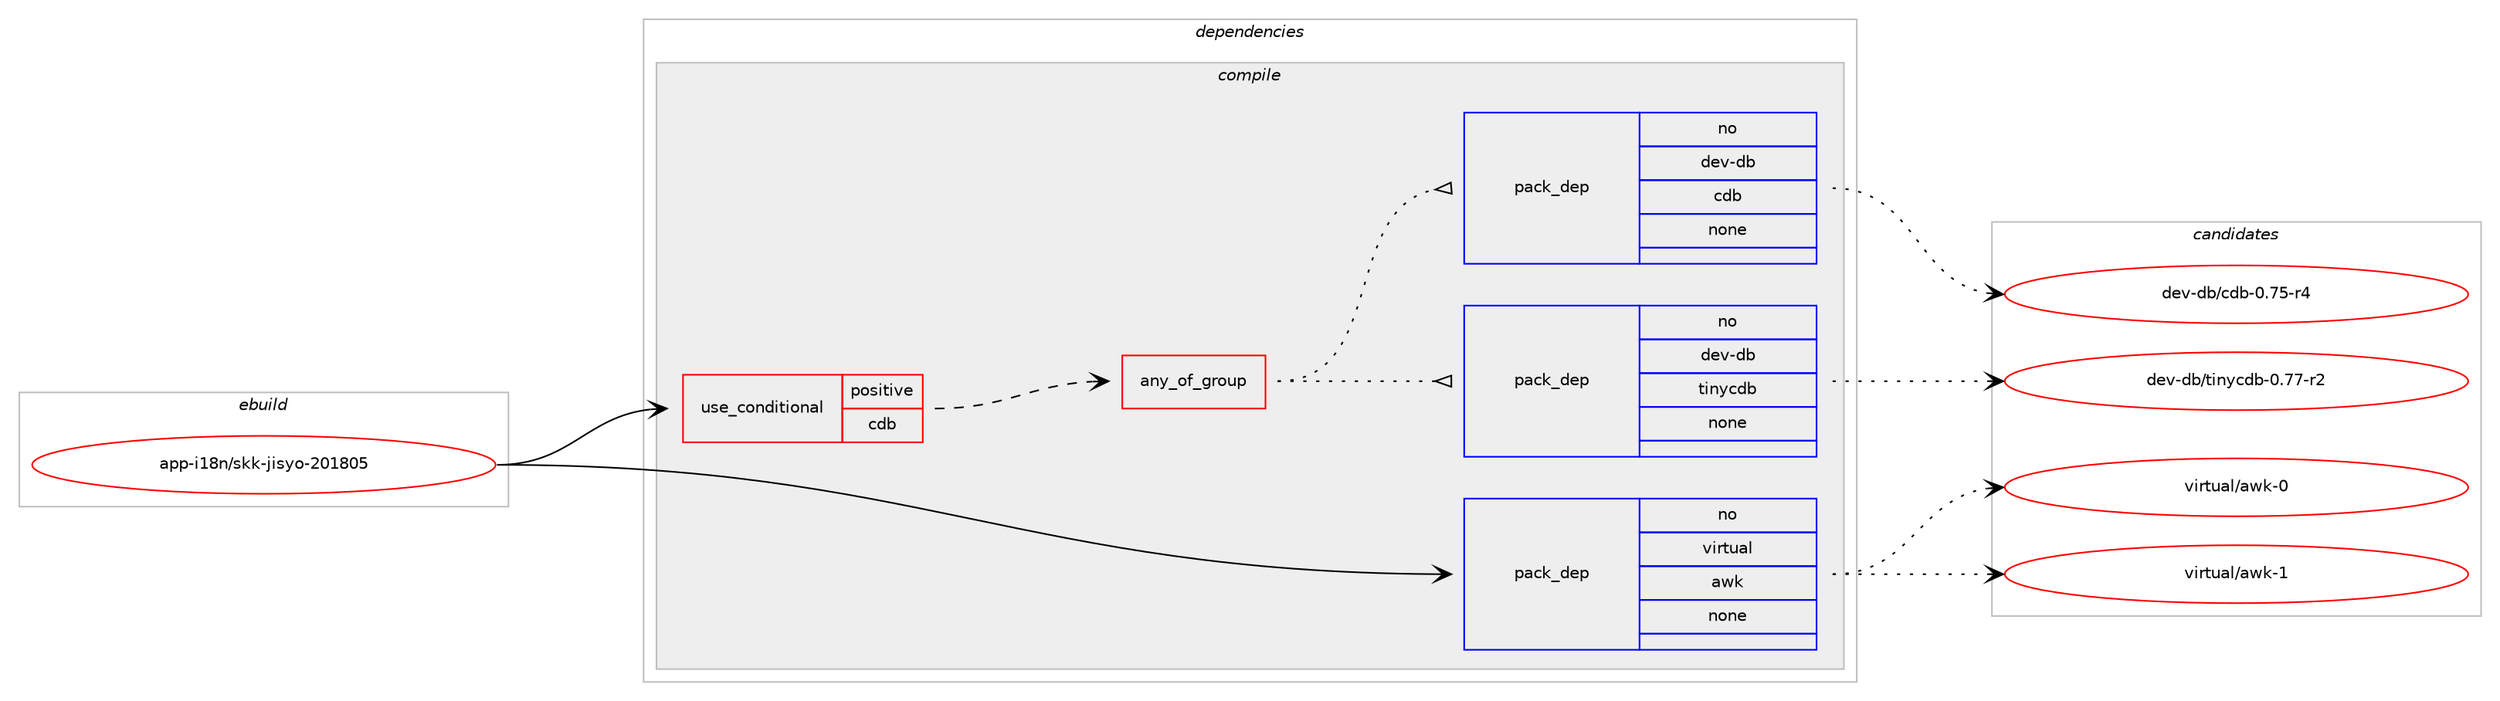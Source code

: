 digraph prolog {

# *************
# Graph options
# *************

newrank=true;
concentrate=true;
compound=true;
graph [rankdir=LR,fontname=Helvetica,fontsize=10,ranksep=1.5];#, ranksep=2.5, nodesep=0.2];
edge  [arrowhead=vee];
node  [fontname=Helvetica,fontsize=10];

# **********
# The ebuild
# **********

subgraph cluster_leftcol {
color=gray;
rank=same;
label=<<i>ebuild</i>>;
id [label="app-i18n/skk-jisyo-201805", color=red, width=4, href="../app-i18n/skk-jisyo-201805.svg"];
}

# ****************
# The dependencies
# ****************

subgraph cluster_midcol {
color=gray;
label=<<i>dependencies</i>>;
subgraph cluster_compile {
fillcolor="#eeeeee";
style=filled;
label=<<i>compile</i>>;
subgraph cond118452 {
dependency495721 [label=<<TABLE BORDER="0" CELLBORDER="1" CELLSPACING="0" CELLPADDING="4"><TR><TD ROWSPAN="3" CELLPADDING="10">use_conditional</TD></TR><TR><TD>positive</TD></TR><TR><TD>cdb</TD></TR></TABLE>>, shape=none, color=red];
subgraph any8626 {
dependency495722 [label=<<TABLE BORDER="0" CELLBORDER="1" CELLSPACING="0" CELLPADDING="4"><TR><TD CELLPADDING="10">any_of_group</TD></TR></TABLE>>, shape=none, color=red];subgraph pack368330 {
dependency495723 [label=<<TABLE BORDER="0" CELLBORDER="1" CELLSPACING="0" CELLPADDING="4" WIDTH="220"><TR><TD ROWSPAN="6" CELLPADDING="30">pack_dep</TD></TR><TR><TD WIDTH="110">no</TD></TR><TR><TD>dev-db</TD></TR><TR><TD>tinycdb</TD></TR><TR><TD>none</TD></TR><TR><TD></TD></TR></TABLE>>, shape=none, color=blue];
}
dependency495722:e -> dependency495723:w [weight=20,style="dotted",arrowhead="oinv"];
subgraph pack368331 {
dependency495724 [label=<<TABLE BORDER="0" CELLBORDER="1" CELLSPACING="0" CELLPADDING="4" WIDTH="220"><TR><TD ROWSPAN="6" CELLPADDING="30">pack_dep</TD></TR><TR><TD WIDTH="110">no</TD></TR><TR><TD>dev-db</TD></TR><TR><TD>cdb</TD></TR><TR><TD>none</TD></TR><TR><TD></TD></TR></TABLE>>, shape=none, color=blue];
}
dependency495722:e -> dependency495724:w [weight=20,style="dotted",arrowhead="oinv"];
}
dependency495721:e -> dependency495722:w [weight=20,style="dashed",arrowhead="vee"];
}
id:e -> dependency495721:w [weight=20,style="solid",arrowhead="vee"];
subgraph pack368332 {
dependency495725 [label=<<TABLE BORDER="0" CELLBORDER="1" CELLSPACING="0" CELLPADDING="4" WIDTH="220"><TR><TD ROWSPAN="6" CELLPADDING="30">pack_dep</TD></TR><TR><TD WIDTH="110">no</TD></TR><TR><TD>virtual</TD></TR><TR><TD>awk</TD></TR><TR><TD>none</TD></TR><TR><TD></TD></TR></TABLE>>, shape=none, color=blue];
}
id:e -> dependency495725:w [weight=20,style="solid",arrowhead="vee"];
}
subgraph cluster_compileandrun {
fillcolor="#eeeeee";
style=filled;
label=<<i>compile and run</i>>;
}
subgraph cluster_run {
fillcolor="#eeeeee";
style=filled;
label=<<i>run</i>>;
}
}

# **************
# The candidates
# **************

subgraph cluster_choices {
rank=same;
color=gray;
label=<<i>candidates</i>>;

subgraph choice368330 {
color=black;
nodesep=1;
choice100101118451009847116105110121991009845484655554511450 [label="dev-db/tinycdb-0.77-r2", color=red, width=4,href="../dev-db/tinycdb-0.77-r2.svg"];
dependency495723:e -> choice100101118451009847116105110121991009845484655554511450:w [style=dotted,weight="100"];
}
subgraph choice368331 {
color=black;
nodesep=1;
choice100101118451009847991009845484655534511452 [label="dev-db/cdb-0.75-r4", color=red, width=4,href="../dev-db/cdb-0.75-r4.svg"];
dependency495724:e -> choice100101118451009847991009845484655534511452:w [style=dotted,weight="100"];
}
subgraph choice368332 {
color=black;
nodesep=1;
choice1181051141161179710847971191074548 [label="virtual/awk-0", color=red, width=4,href="../virtual/awk-0.svg"];
choice1181051141161179710847971191074549 [label="virtual/awk-1", color=red, width=4,href="../virtual/awk-1.svg"];
dependency495725:e -> choice1181051141161179710847971191074548:w [style=dotted,weight="100"];
dependency495725:e -> choice1181051141161179710847971191074549:w [style=dotted,weight="100"];
}
}

}
